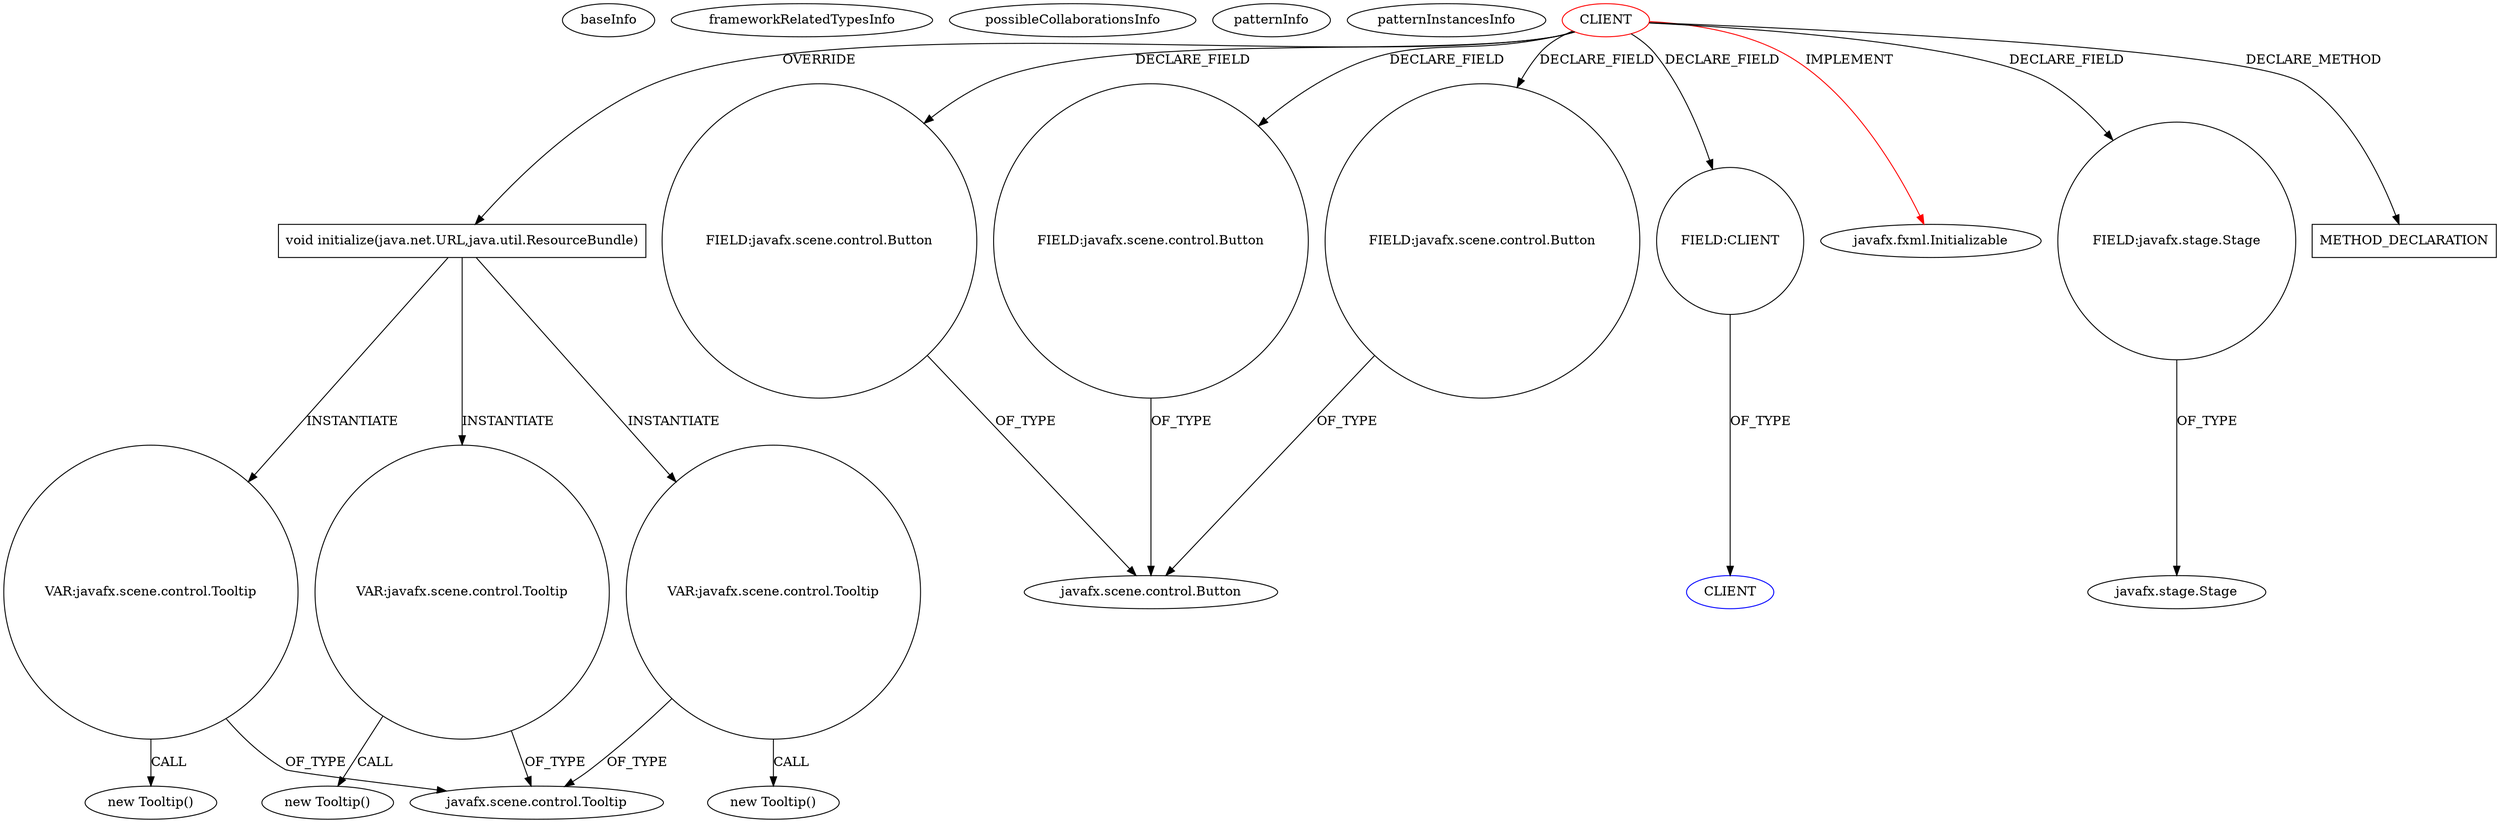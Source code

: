 digraph {
baseInfo[graphId=1602,category="pattern",isAnonymous=false,possibleRelation=false]
frameworkRelatedTypesInfo[0="javafx.fxml.Initializable"]
possibleCollaborationsInfo[]
patternInfo[frequency=2.0,patternRootClient=0]
patternInstancesInfo[0="bianconejo-CEFX~/bianconejo-CEFX/CEFX-master/src/cefx/CEPrincipalController.java~CEPrincipalController~2114",1="aferrandoa-valenciasprints~/aferrandoa-valenciasprints/valenciasprints-master/src/controllers/MainController.java~MainController~1711"]
30[label="new Tooltip()",vertexType="CONSTRUCTOR_CALL",isFrameworkType=false]
31[label="VAR:javafx.scene.control.Tooltip",vertexType="VARIABLE_EXPRESION",isFrameworkType=false,shape=circle]
21[label="void initialize(java.net.URL,java.util.ResourceBundle)",vertexType="OVERRIDING_METHOD_DECLARATION",isFrameworkType=false,shape=box]
0[label="CLIENT",vertexType="ROOT_CLIENT_CLASS_DECLARATION",isFrameworkType=false,color=red]
10[label="FIELD:javafx.scene.control.Button",vertexType="FIELD_DECLARATION",isFrameworkType=false,shape=circle]
12[label="FIELD:javafx.scene.control.Button",vertexType="FIELD_DECLARATION",isFrameworkType=false,shape=circle]
8[label="FIELD:javafx.scene.control.Button",vertexType="FIELD_DECLARATION",isFrameworkType=false,shape=circle]
14[label="FIELD:CLIENT",vertexType="FIELD_DECLARATION",isFrameworkType=false,shape=circle]
1[label="javafx.fxml.Initializable",vertexType="FRAMEWORK_INTERFACE_TYPE",isFrameworkType=false]
32[label="javafx.scene.control.Tooltip",vertexType="FRAMEWORK_CLASS_TYPE",isFrameworkType=false]
42[label="VAR:javafx.scene.control.Tooltip",vertexType="VARIABLE_EXPRESION",isFrameworkType=false,shape=circle]
41[label="new Tooltip()",vertexType="CONSTRUCTOR_CALL",isFrameworkType=false]
53[label="VAR:javafx.scene.control.Tooltip",vertexType="VARIABLE_EXPRESION",isFrameworkType=false,shape=circle]
52[label="new Tooltip()",vertexType="CONSTRUCTOR_CALL",isFrameworkType=false]
19[label="FIELD:javafx.stage.Stage",vertexType="FIELD_DECLARATION",isFrameworkType=false,shape=circle]
20[label="javafx.stage.Stage",vertexType="FRAMEWORK_CLASS_TYPE",isFrameworkType=false]
59[label="METHOD_DECLARATION",vertexType="CLIENT_METHOD_DECLARATION",isFrameworkType=false,shape=box]
9[label="javafx.scene.control.Button",vertexType="FRAMEWORK_CLASS_TYPE",isFrameworkType=false]
15[label="CLIENT",vertexType="REFERENCE_CLIENT_CLASS_DECLARATION",isFrameworkType=false,color=blue]
21->42[label="INSTANTIATE"]
31->32[label="OF_TYPE"]
0->59[label="DECLARE_METHOD"]
0->8[label="DECLARE_FIELD"]
8->9[label="OF_TYPE"]
53->32[label="OF_TYPE"]
14->15[label="OF_TYPE"]
0->1[label="IMPLEMENT",color=red]
0->21[label="OVERRIDE"]
21->53[label="INSTANTIATE"]
42->41[label="CALL"]
21->31[label="INSTANTIATE"]
0->14[label="DECLARE_FIELD"]
31->30[label="CALL"]
42->32[label="OF_TYPE"]
0->12[label="DECLARE_FIELD"]
12->9[label="OF_TYPE"]
53->52[label="CALL"]
0->10[label="DECLARE_FIELD"]
19->20[label="OF_TYPE"]
0->19[label="DECLARE_FIELD"]
10->9[label="OF_TYPE"]
}
